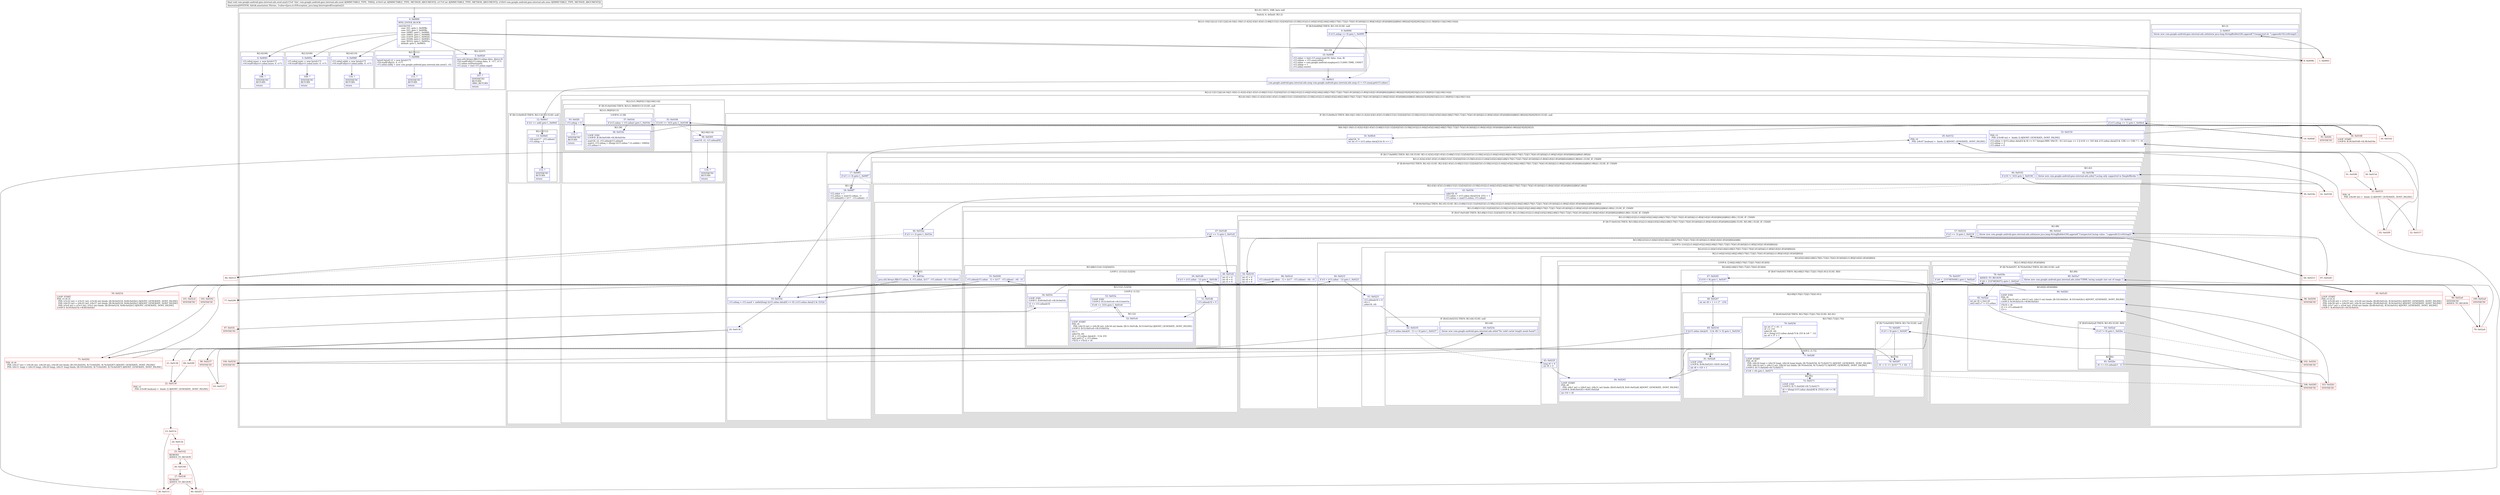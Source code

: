 digraph "CFG forcom.google.android.gms.internal.ads.zzod.zza(IILcom\/google\/android\/gms\/internal\/ads\/zzno;)V" {
subgraph cluster_Region_1734481662 {
label = "R(1:0) | DECL_VAR: byte null\l";
node [shape=record,color=blue];
subgraph cluster_SwitchRegion_1244147844 {
label = "Switch: 6, default: R(1:2)";
node [shape=record,color=blue];
Node_0 [shape=record,label="{0\:\ 0x0000|MTH_ENTER_BLOCK\l|switch(r16) \{\l    case 161: goto L_0x009b;\l    case 163: goto L_0x009b;\l    case 16981: goto L_0x006f;\l    case 18402: goto L_0x0084;\l    case 21419: goto L_0x0020;\l    case 25506: goto L_0x0045;\l    case 30322: goto L_0x005a;\l    default: goto L_0x0003;\l\}\l}"];
subgraph cluster_Region_1444380458 {
label = "R(3:(1:10)|11|(2:(2:13|112)|(2:(6:16|(1:18)(1:(1:42)(2:43|(1:45)(1:(3:48|(3:51|(1:52)|54)|55)(1:(3:58|(2:61|(2:(1:64)|(3:65|(2:66|(2:68|(3:70|(1:72)|(1:74))(1:81))(0))|(2:(1:80)|(3:82|(1:85)(0)|84)))))|86)(1:88)))))|19|20|29|33)|(2:(3:(1:38)|93|113)|(2:94|114)))))";
node [shape=record,color=blue];
subgraph cluster_IfRegion_1792079309 {
label = "IF [B:9:0x009d] THEN: R(1:10) ELSE: null";
node [shape=record,color=blue];
Node_9 [shape=record,label="{9\:\ 0x009d|if (r15.zzbap == 0) goto L_0x009f\l}"];
subgraph cluster_Region_1711522580 {
label = "R(1:10)";
node [shape=record,color=blue];
Node_10 [shape=record,label="{10\:\ 0x009f|r15.zzbav = (int) r15.zzazr.zza(r18, false, true, 8)\lr15.zzbaw = r15.zzazr.zzfw()\lr15.zzbar = com.google.android.exoplayer2.C1260C.TIME_UNSET\lr15.zzbap = 1\lr15.zzbac.reset()\l}"];
}
}
Node_11 [shape=record,label="{11\:\ 0x00c5|com.google.android.gms.internal.ads.zzog com.google.android.gms.internal.ads.zzog r2 = r15.zzazy.get(r15.zzbav)\l}"];
subgraph cluster_Region_295828684 {
label = "R(2:(2:13|112)|(2:(6:16|(1:18)(1:(1:42)(2:43|(1:45)(1:(3:48|(3:51|(1:52)|54)|55)(1:(3:58|(2:61|(2:(1:64)|(3:65|(2:66|(2:68|(3:70|(1:72)|(1:74))(1:81))(0))|(2:(1:80)|(3:82|(1:85)(0)|84)))))|86)(1:88)))))|19|20|29|33)|(2:(3:(1:38)|93|113)|(2:94|114))))";
node [shape=record,color=blue];
subgraph cluster_IfRegion_910032114 {
label = "IF [B:12:0x00cf] THEN: R(2:13|112) ELSE: null";
node [shape=record,color=blue];
Node_12 [shape=record,label="{12\:\ 0x00cf|if (r2 == null) goto L_0x00d1\l}"];
subgraph cluster_Region_436617836 {
label = "R(2:13|112)";
node [shape=record,color=blue];
Node_13 [shape=record,label="{13\:\ 0x00d1|r18.zzr(r17 \- r15.zzbaw)\lr15.zzbap = 0\l}"];
Node_112 [shape=record,label="{112\:\ ?|SYNTHETIC\lRETURN\l|return\l}"];
}
}
subgraph cluster_Region_2006295164 {
label = "R(2:(6:16|(1:18)(1:(1:42)(2:43|(1:45)(1:(3:48|(3:51|(1:52)|54)|55)(1:(3:58|(2:61|(2:(1:64)|(3:65|(2:66|(2:68|(3:70|(1:72)|(1:74))(1:81))(0))|(2:(1:80)|(3:82|(1:85)(0)|84)))))|86)(1:88)))))|19|20|29|33)|(2:(3:(1:38)|93|113)|(2:94|114)))";
node [shape=record,color=blue];
subgraph cluster_IfRegion_267830521 {
label = "IF [B:15:0x00e2] THEN: R(6:16|(1:18)(1:(1:42)(2:43|(1:45)(1:(3:48|(3:51|(1:52)|54)|55)(1:(3:58|(2:61|(2:(1:64)|(3:65|(2:66|(2:68|(3:70|(1:72)|(1:74))(1:81))(0))|(2:(1:80)|(3:82|(1:85)(0)|84)))))|86)(1:88)))))|19|20|29|33) ELSE: null";
node [shape=record,color=blue];
Node_15 [shape=record,label="{15\:\ 0x00e2|if (r15.zzbap == 1) goto L_0x00e4\l}"];
subgraph cluster_Region_1204279849 {
label = "R(6:16|(1:18)(1:(1:42)(2:43|(1:45)(1:(3:48|(3:51|(1:52)|54)|55)(1:(3:58|(2:61|(2:(1:64)|(3:65|(2:66|(2:68|(3:70|(1:72)|(1:74))(1:81))(0))|(2:(1:80)|(3:82|(1:85)(0)|84)))))|86)(1:88)))))|19|20|29|33)";
node [shape=record,color=blue];
Node_16 [shape=record,label="{16\:\ 0x00e4|zzb(r18, 3)\lint int r3 = (r15.zzbac.data[2] & 6) \>\> 1\l}"];
subgraph cluster_IfRegion_1858832398 {
label = "IF [B:17:0x00f5] THEN: R(1:18) ELSE: R(1:(1:42)(2:43|(1:45)(1:(3:48|(3:51|(1:52)|54)|55)(1:(3:58|(2:61|(2:(1:64)|(3:65|(2:66|(2:68|(3:70|(1:72)|(1:74))(1:81))(0))|(2:(1:80)|(3:82|(1:85)(0)|84)))))|86)(1:88)))))";
node [shape=record,color=blue];
Node_17 [shape=record,label="{17\:\ 0x00f5|if (r3 == 0) goto L_0x00f7\l}"];
subgraph cluster_Region_296685143 {
label = "R(1:18)";
node [shape=record,color=blue];
Node_18 [shape=record,label="{18\:\ 0x00f7|r15.zzbat = 1\lr15.zzbau = zza(r15.zzbau, 1)\lr15.zzbau[0] = (r17 \- r15.zzbaw) \- 3\l}"];
}
subgraph cluster_Region_965880620 {
label = "R(1:(1:42)(2:43|(1:45)(1:(3:48|(3:51|(1:52)|54)|55)(1:(3:58|(2:61|(2:(1:64)|(3:65|(2:66|(2:68|(3:70|(1:72)|(1:74))(1:81))(0))|(2:(1:80)|(3:82|(1:85)(0)|84)))))|86)(1:88))))) | ELSE_IF_CHAIN\l";
node [shape=record,color=blue];
subgraph cluster_IfRegion_1666119712 {
label = "IF [B:40:0x0192] THEN: R(1:42) ELSE: R(2:43|(1:45)(1:(3:48|(3:51|(1:52)|54)|55)(1:(3:58|(2:61|(2:(1:64)|(3:65|(2:66|(2:68|(3:70|(1:72)|(1:74))(1:81))(0))|(2:(1:80)|(3:82|(1:85)(0)|84)))))|86)(1:88)))) | ELSE_IF_CHAIN\l";
node [shape=record,color=blue];
Node_40 [shape=record,label="{40\:\ 0x0192|if (r16 != 163) goto L_0x0194\l}"];
subgraph cluster_Region_1520843196 {
label = "R(1:42)";
node [shape=record,color=blue];
Node_42 [shape=record,label="{42\:\ 0x019b|throw new com.google.android.gms.internal.ads.zzlm(\"Lacing only supported in SimpleBlocks.\")\l}"];
}
subgraph cluster_Region_865224969 {
label = "R(2:43|(1:45)(1:(3:48|(3:51|(1:52)|54)|55)(1:(3:58|(2:61|(2:(1:64)|(3:65|(2:66|(2:68|(3:70|(1:72)|(1:74))(1:81))(0))|(2:(1:80)|(3:82|(1:85)(0)|84)))))|86)(1:88))))";
node [shape=record,color=blue];
Node_43 [shape=record,label="{43\:\ 0x019c|zzb(r18, 4)\lr15.zzbat = (r15.zzbac.data[3] & 255) + 1\lr15.zzbau = zza(r15.zzbau, r15.zzbat)\l}"];
subgraph cluster_IfRegion_388239724 {
label = "IF [B:44:0x01ba] THEN: R(1:45) ELSE: R(1:(3:48|(3:51|(1:52)|54)|55)(1:(3:58|(2:61|(2:(1:64)|(3:65|(2:66|(2:68|(3:70|(1:72)|(1:74))(1:81))(0))|(2:(1:80)|(3:82|(1:85)(0)|84)))))|86)(1:88)))";
node [shape=record,color=blue];
Node_44 [shape=record,label="{44\:\ 0x01ba|if (r3 == 2) goto L_0x01bc\l}"];
subgraph cluster_Region_460443420 {
label = "R(1:45)";
node [shape=record,color=blue];
Node_45 [shape=record,label="{45\:\ 0x01bc|java.util.Arrays.fill(r15.zzbau, 0, r15.zzbat, ((r17 \- r15.zzbaw) \- 4) \/ r15.zzbat)\l}"];
}
subgraph cluster_Region_258653098 {
label = "R(1:(3:48|(3:51|(1:52)|54)|55)(1:(3:58|(2:61|(2:(1:64)|(3:65|(2:66|(2:68|(3:70|(1:72)|(1:74))(1:81))(0))|(2:(1:80)|(3:82|(1:85)(0)|84)))))|86)(1:88))) | ELSE_IF_CHAIN\l";
node [shape=record,color=blue];
subgraph cluster_IfRegion_310051831 {
label = "IF [B:47:0x01d0] THEN: R(3:48|(3:51|(1:52)|54)|55) ELSE: R(1:(3:58|(2:61|(2:(1:64)|(3:65|(2:66|(2:68|(3:70|(1:72)|(1:74))(1:81))(0))|(2:(1:80)|(3:82|(1:85)(0)|84)))))|86)(1:88)) | ELSE_IF_CHAIN\l";
node [shape=record,color=blue];
Node_47 [shape=record,label="{47\:\ 0x01d0|if (r3 == 1) goto L_0x01d2\l}"];
subgraph cluster_Region_5765312 {
label = "R(3:48|(3:51|(1:52)|54)|55)";
node [shape=record,color=blue];
Node_48 [shape=record,label="{48\:\ 0x01d2|int r5 = 0\lint r4 = 4\lint r3 = 0\l}"];
subgraph cluster_LoopRegion_1854592876 {
label = "LOOP:1: (3:51|(1:52)|54)";
node [shape=record,color=blue];
Node_50 [shape=record,label="{50\:\ 0x01d9|if (r3 \< (r15.zzbat \- 1)) goto L_0x01db\l}"];
subgraph cluster_Region_744168188 {
label = "R(3:51|(1:52)|54)";
node [shape=record,color=blue];
Node_51 [shape=record,label="{51\:\ 0x01db|r15.zzbau[r3] = 0\l}"];
subgraph cluster_LoopRegion_1361355653 {
label = "LOOP:2: (1:52)";
node [shape=record,color=blue];
Node_53 [shape=record,label="{53\:\ 0x01fa|LOOP_END\lLOOP:2: B:52:0x01e0\-\>B:53:0x01fa\l|if (r6 == 255) goto L_0x01e0\l}"];
subgraph cluster_Region_542241040 {
label = "R(1:52)";
node [shape=record,color=blue];
Node_52 [shape=record,label="{52\:\ 0x01e0|LOOP_START\lPHI: r4 \l  PHI: (r4v33 int) = (r4v30 int), (r4v34 int) binds: [B:51:0x01db, B:53:0x01fa] A[DONT_GENERATE, DONT_INLINE]\lLOOP:2: B:52:0x01e0\-\>B:53:0x01fa\l|r4++\lzzb(r18, r4)\lr6 = r15.zzbac.data[r4 \- 1] & 255\lint[] int[] r7 = r15.zzbau\lr7[r3] = r7[r3] + r6\l}"];
}
}
Node_54 [shape=record,label="{54\:\ 0x01fc|LOOP_END\lLOOP:1: B:49:0x01d5\-\>B:54:0x01fc\l|r5 += r15.zzbau[r3]\lr3++\l}"];
}
}
Node_55 [shape=record,label="{55\:\ 0x0204|r15.zzbau[r15.zzbat \- 1] = ((r17 \- r15.zzbaw) \- r4) \- r5\l}"];
}
subgraph cluster_Region_1693063202 {
label = "R(1:(3:58|(2:61|(2:(1:64)|(3:65|(2:66|(2:68|(3:70|(1:72)|(1:74))(1:81))(0))|(2:(1:80)|(3:82|(1:85)(0)|84)))))|86)(1:88)) | ELSE_IF_CHAIN\l";
node [shape=record,color=blue];
subgraph cluster_IfRegion_1686563361 {
label = "IF [B:57:0x0216] THEN: R(3:58|(2:61|(2:(1:64)|(3:65|(2:66|(2:68|(3:70|(1:72)|(1:74))(1:81))(0))|(2:(1:80)|(3:82|(1:85)(0)|84)))))|86) ELSE: R(1:88) | ELSE_IF_CHAIN\l";
node [shape=record,color=blue];
Node_57 [shape=record,label="{57\:\ 0x0216|if (r3 == 3) goto L_0x0218\l}"];
subgraph cluster_Region_1629966733 {
label = "R(3:58|(2:61|(2:(1:64)|(3:65|(2:66|(2:68|(3:70|(1:72)|(1:74))(1:81))(0))|(2:(1:80)|(3:82|(1:85)(0)|84)))))|86)";
node [shape=record,color=blue];
Node_58 [shape=record,label="{58\:\ 0x0218|int r5 = 0\lint r4 = 4\lint r3 = 0\l}"];
subgraph cluster_LoopRegion_1030247708 {
label = "LOOP:3: (2:61|(2:(1:64)|(3:65|(2:66|(2:68|(3:70|(1:72)|(1:74))(1:81))(0))|(2:(1:80)|(3:82|(1:85)(0)|84)))))";
node [shape=record,color=blue];
Node_60 [shape=record,label="{60\:\ 0x021f|if (r3 \< (r15.zzbat \- 1)) goto L_0x0221\l}"];
subgraph cluster_Region_2022548055 {
label = "R(2:61|(2:(1:64)|(3:65|(2:66|(2:68|(3:70|(1:72)|(1:74))(1:81))(0))|(2:(1:80)|(3:82|(1:85)(0)|84)))))";
node [shape=record,color=blue];
Node_61 [shape=record,label="{61\:\ 0x0221|r15.zzbau[r3] = 0\lr4++\lzzb(r18, r4)\l}"];
subgraph cluster_Region_1167183799 {
label = "R(2:(1:64)|(3:65|(2:66|(2:68|(3:70|(1:72)|(1:74))(1:81))(0))|(2:(1:80)|(3:82|(1:85)(0)|84))))";
node [shape=record,color=blue];
subgraph cluster_IfRegion_155323742 {
label = "IF [B:62:0x0235] THEN: R(1:64) ELSE: null";
node [shape=record,color=blue];
Node_62 [shape=record,label="{62\:\ 0x0235|if (r15.zzbac.data[r4 \- 1] == 0) goto L_0x0237\l}"];
subgraph cluster_Region_1343090998 {
label = "R(1:64)";
node [shape=record,color=blue];
Node_64 [shape=record,label="{64\:\ 0x023e|throw new com.google.android.gms.internal.ads.zzlm(\"No valid varint length mask found\")\l}"];
}
}
subgraph cluster_Region_451538618 {
label = "R(3:65|(2:66|(2:68|(3:70|(1:72)|(1:74))(1:81))(0))|(2:(1:80)|(3:82|(1:85)(0)|84)))";
node [shape=record,color=blue];
Node_65 [shape=record,label="{65\:\ 0x023f|long r6 = 0\lint r8 = 0\l}"];
subgraph cluster_LoopRegion_174106486 {
label = "LOOP:4: (2:66|(2:68|(3:70|(1:72)|(1:74))(1:81))(0))";
node [shape=record,color=blue];
subgraph cluster_Region_926118500 {
label = "R(2:66|(2:68|(3:70|(1:72)|(1:74))(1:81))(0))";
node [shape=record,color=blue];
Node_66 [shape=record,label="{66\:\ 0x0243|LOOP_START\lPHI: r8 \l  PHI: (r8v1 int) = (r8v0 int), (r8v21 int) binds: [B:65:0x023f, B:81:0x02a8] A[DONT_GENERATE, DONT_INLINE]\lLOOP:4: B:66:0x0243\-\>B:81:0x02a8\l|int r10 = r8\l}"];
subgraph cluster_IfRegion_411209871 {
label = "IF [B:67:0x0245] THEN: R(2:68|(3:70|(1:72)|(1:74))(1:81)) ELSE: R(0)";
node [shape=record,color=blue];
Node_67 [shape=record,label="{67\:\ 0x0245|if (r10 \< 8) goto L_0x0247\l}"];
subgraph cluster_Region_938426177 {
label = "R(2:68|(3:70|(1:72)|(1:74))(1:81))";
node [shape=record,color=blue];
Node_68 [shape=record,label="{68\:\ 0x0247|int int r8 = 1 \<\< (7 \- r10)\l}"];
subgraph cluster_IfRegion_1849370681 {
label = "IF [B:69:0x0254] THEN: R(3:70|(1:72)|(1:74)) ELSE: R(1:81)";
node [shape=record,color=blue];
Node_69 [shape=record,label="{69\:\ 0x0254|if ((r15.zzbac.data[r4 \- 1] & r8) != 0) goto L_0x0256\l}"];
subgraph cluster_Region_1387431356 {
label = "R(3:70|(1:72)|(1:74))";
node [shape=record,color=blue];
Node_70 [shape=record,label="{70\:\ 0x0256|int int r7 = r4 \- 1\lr4 += r10\lzzb(r18, r4)\lr6 = (long) (r15.zzbac.data[r7] & 255 & (r8 ^ \-1))\lint r8 = r7 + 1\l}"];
subgraph cluster_LoopRegion_2075238579 {
label = "LOOP:5: (1:72)";
node [shape=record,color=blue];
Node_71 [shape=record,label="{71\:\ 0x026f|LOOP_START\lPHI: r6 r8 \l  PHI: (r6v20 long) = (r6v19 long), (r6v24 long) binds: [B:70:0x0256, B:72:0x0271] A[DONT_GENERATE, DONT_INLINE]\l  PHI: (r8v14 int) = (r8v13 int), (r8v20 int) binds: [B:70:0x0256, B:72:0x0271] A[DONT_GENERATE, DONT_INLINE]\lLOOP:5: B:71:0x026f\-\>B:72:0x0271\l|if (r8 \< r4) goto L_0x0271\l}"];
subgraph cluster_Region_1099809399 {
label = "R(1:72)";
node [shape=record,color=blue];
Node_72 [shape=record,label="{72\:\ 0x0271|LOOP_END\lLOOP:5: B:71:0x026f\-\>B:72:0x0271\l|r6 = ((long) (r15.zzbac.data[r8] & 255)) \| (r6 \<\< 8)\lr8++\l}"];
}
}
subgraph cluster_IfRegion_618235666 {
label = "IF [B:73:0x0285] THEN: R(1:74) ELSE: null";
node [shape=record,color=blue];
Node_73 [shape=record,label="{73\:\ 0x0285|if (r3 \> 0) goto L_0x0287\l}"];
subgraph cluster_Region_1918897122 {
label = "R(1:74)";
node [shape=record,color=blue];
Node_74 [shape=record,label="{74\:\ 0x0287|r6 \-= (1 \<\< ((r10 * 7) + 6)) \- 1\l}"];
}
}
}
subgraph cluster_Region_1174294050 {
label = "R(1:81)";
node [shape=record,color=blue];
Node_81 [shape=record,label="{81\:\ 0x02a8|LOOP_END\lLOOP:4: B:66:0x0243\-\>B:81:0x02a8\l|int r8 = r10 + 1\l}"];
}
}
}
subgraph cluster_Region_1048548624 {
label = "R(0)";
node [shape=record,color=blue];
}
}
}
}
subgraph cluster_Region_1977096479 {
label = "R(2:(1:80)|(3:82|(1:85)(0)|84))";
node [shape=record,color=blue];
subgraph cluster_IfRegion_280489648 {
label = "IF [B:76:0x0297, B:78:0x029e] THEN: R(1:80) ELSE: null";
node [shape=record,color=blue];
Node_76 [shape=record,label="{76\:\ 0x0297|if (r6 \< \-2147483648L) goto L_0x02a0\l}"];
Node_78 [shape=record,label="{78\:\ 0x029e|ADDED_TO_REGION\l|if (r6 \> 2147483647L) goto L_0x02a0\l}"];
subgraph cluster_Region_1248051923 {
label = "R(1:80)";
node [shape=record,color=blue];
Node_80 [shape=record,label="{80\:\ 0x02a7|throw new com.google.android.gms.internal.ads.zzlm(\"EBML lacing sample size out of range.\")\l}"];
}
}
subgraph cluster_Region_730432229 {
label = "R(3:82|(1:85)(0)|84)";
node [shape=record,color=blue];
Node_82 [shape=record,label="{82\:\ 0x02ac|int int r6 = (int) r6\lint[] int[] r7 = r15.zzbau\l}"];
subgraph cluster_IfRegion_320080208 {
label = "IF [B:83:0x02af] THEN: R(1:85) ELSE: R(0)";
node [shape=record,color=blue];
Node_83 [shape=record,label="{83\:\ 0x02af|if (r3 != 0) goto L_0x02bc\l}"];
subgraph cluster_Region_1700169657 {
label = "R(1:85)";
node [shape=record,color=blue];
Node_85 [shape=record,label="{85\:\ 0x02bc|r6 += r15.zzbau[r3 \- 1]\l}"];
}
subgraph cluster_Region_1169659902 {
label = "R(0)";
node [shape=record,color=blue];
}
}
Node_84 [shape=record,label="{84\:\ 0x02b1|LOOP_END\lPHI: r6 \l  PHI: (r6v14 int) = (r6v12 int), (r6v13 int) binds: [B:102:0x02b1, B:103:0x02b1] A[DONT_GENERATE, DONT_INLINE]\lLOOP:3: B:59:0x021b\-\>B:84:0x02b1\l|r7[r3] = r6\lr5 += r15.zzbau[r3]\lr3++\l}"];
}
}
}
}
}
}
Node_86 [shape=record,label="{86\:\ 0x02c4|r15.zzbau[r15.zzbat \- 1] = ((r17 \- r15.zzbaw) \- r4) \- r5\l}"];
}
subgraph cluster_Region_1455392071 {
label = "R(1:88)";
node [shape=record,color=blue];
Node_88 [shape=record,label="{88\:\ 0x02ef|throw new com.google.android.gms.internal.ads.zzlm(new java.lang.StringBuilder(36).append(\"Unexpected lacing value: \").append(r3).toString())\l}"];
}
}
}
}
}
}
}
}
}
}
Node_19 [shape=record,label="{19\:\ 0x010e|r15.zzbaq = r15.zzaof + zzdw((long) ((r15.zzbac.data[0] \<\< 8) \| (r15.zzbac.data[1] & 255)))\l}"];
Node_20 [shape=record,label="{20\:\ 0x0136}"];
Node_29 [shape=record,label="{29\:\ 0x0152|PHI: r4 \l  PHI: (r4v47 boolean) =  binds: [] A[DONT_GENERATE, DONT_INLINE]\l}"];
Node_33 [shape=record,label="{33\:\ 0x0159|PHI: r3 \l  PHI: (r3v48 int) =  binds: [] A[DONT_GENERATE, DONT_INLINE]\l|r15.zzbax = ((r15.zzbac.data[2] & 8) == 8 ? Integer.MIN_VALUE : 0) \| (r2.type == 2 \|\| (r16 == 163 && (r15.zzbac.data[2] & 128) == 128) ? 1 : 0)\lr15.zzbap = 2\lr15.zzbas = 0\l}"];
}
}
subgraph cluster_Region_119692621 {
label = "R(2:(3:(1:38)|93|113)|(2:94|114))";
node [shape=record,color=blue];
subgraph cluster_IfRegion_839363671 {
label = "IF [B:35:0x0166] THEN: R(3:(1:38)|93|113) ELSE: null";
node [shape=record,color=blue];
Node_35 [shape=record,label="{35\:\ 0x0166|if (r16 == 163) goto L_0x0168\l}"];
subgraph cluster_Region_1722189214 {
label = "R(3:(1:38)|93|113)";
node [shape=record,color=blue];
subgraph cluster_LoopRegion_525858515 {
label = "LOOP:0: (1:38)";
node [shape=record,color=blue];
Node_37 [shape=record,label="{37\:\ 0x016c|if (r15.zzbas \< r15.zzbat) goto L_0x016e\l}"];
subgraph cluster_Region_1514922549 {
label = "R(1:38)";
node [shape=record,color=blue];
Node_38 [shape=record,label="{38\:\ 0x016e|LOOP_END\lLOOP:0: B:36:0x0168\-\>B:38:0x016e\l|zza(r18, r2, r15.zzbau[r15.zzbas])\lzza(r2, r15.zzbaq + ((long) ((r15.zzbas * r2.zzbbh) \/ 1000)))\lr15.zzbas++\l}"];
}
}
Node_93 [shape=record,label="{93\:\ 0x02fc|r15.zzbap = 0\l}"];
Node_113 [shape=record,label="{113\:\ ?|SYNTHETIC\lRETURN\l|return\l}"];
}
}
subgraph cluster_Region_927475833 {
label = "R(2:94|114)";
node [shape=record,color=blue];
Node_94 [shape=record,label="{94\:\ 0x0301|zza(r18, r2, r15.zzbau[0])\l}"];
Node_114 [shape=record,label="{114\:\ ?|SYNTHETIC\lRETURN\l|return\l}"];
}
}
}
}
}
subgraph cluster_Region_176818241 {
label = "R(2:6|110)";
node [shape=record,color=blue];
Node_6 [shape=record,label="{6\:\ 0x006f|r15.zzbal.zzbbi = new byte[r17]\lr18.readFully(r15.zzbal.zzbbi, 0, r17)\l}"];
Node_110 [shape=record,label="{110\:\ ?|SYNTHETIC\lRETURN\l|return\l}"];
}
subgraph cluster_Region_626839463 {
label = "R(2:7|111)";
node [shape=record,color=blue];
Node_7 [shape=record,label="{7\:\ 0x0084|byte[] byte[] r2 = new byte[r17]\lr18.readFully(r2, 0, r17)\lr15.zzbal.zzbbj = new com.google.android.gms.internal.ads.zznx(1, r2)\l}"];
Node_111 [shape=record,label="{111\:\ ?|SYNTHETIC\lRETURN\l|return\l}"];
}
subgraph cluster_Region_98596947 {
label = "R(2:3|107)";
node [shape=record,color=blue];
Node_3 [shape=record,label="{3\:\ 0x0020|java.util.Arrays.fill(r15.zzbae.data, (byte) 0)\lr18.readFully(r15.zzbae.data, 4 \- r17, r17)\lr15.zzbae.setPosition(0)\lr15.zzanz = (int) r15.zzbae.zzge()\l}"];
Node_107 [shape=record,label="{107\:\ ?|SYNTHETIC\lRETURN\lORIG_RETURN\l|return\l}"];
}
subgraph cluster_Region_1471710980 {
label = "R(2:4|108)";
node [shape=record,color=blue];
Node_4 [shape=record,label="{4\:\ 0x0045|r15.zzbal.zzaov = new byte[r17]\lr18.readFully(r15.zzbal.zzaov, 0, r17)\l}"];
Node_108 [shape=record,label="{108\:\ ?|SYNTHETIC\lRETURN\l|return\l}"];
}
subgraph cluster_Region_2012811854 {
label = "R(2:5|109)";
node [shape=record,color=blue];
Node_5 [shape=record,label="{5\:\ 0x005a|r15.zzbal.zzatv = new byte[r17]\lr18.readFully(r15.zzbal.zzatv, 0, r17)\l}"];
Node_109 [shape=record,label="{109\:\ ?|SYNTHETIC\lRETURN\l|return\l}"];
}
subgraph cluster_Region_762041584 {
label = "R(1:2)";
node [shape=record,color=blue];
Node_2 [shape=record,label="{2\:\ 0x001f|throw new com.google.android.gms.internal.ads.zzlm(new java.lang.StringBuilder(26).append(\"Unexpected id: \").append(r16).toString())\l}"];
}
}
}
Node_1 [shape=record,color=red,label="{1\:\ 0x0003}"];
Node_8 [shape=record,color=red,label="{8\:\ 0x009b}"];
Node_14 [shape=record,color=red,label="{14\:\ 0x00df}"];
Node_21 [shape=record,color=red,label="{21\:\ 0x0138}"];
Node_22 [shape=record,color=red,label="{22\:\ 0x0139|PHI: r3 \l  PHI: (r3v46 boolean) =  binds: [] A[DONT_GENERATE, DONT_INLINE]\l}"];
Node_23 [shape=record,color=red,label="{23\:\ 0x013c}"];
Node_24 [shape=record,color=red,label="{24\:\ 0x013e}"];
Node_25 [shape=record,color=red,label="{25\:\ 0x0142|REMOVE\lADDED_TO_REGION\l}"];
Node_26 [shape=record,color=red,label="{26\:\ 0x0144}"];
Node_27 [shape=record,color=red,label="{27\:\ 0x014f|REMOVE\lADDED_TO_REGION\l}"];
Node_28 [shape=record,color=red,label="{28\:\ 0x0151}"];
Node_30 [shape=record,color=red,label="{30\:\ 0x0154}"];
Node_31 [shape=record,color=red,label="{31\:\ 0x0155|PHI: r4 \l  PHI: (r4v49 int) =  binds: [] A[DONT_GENERATE, DONT_INLINE]\l}"];
Node_32 [shape=record,color=red,label="{32\:\ 0x0157}"];
Node_34 [shape=record,color=red,label="{34\:\ 0x0162}"];
Node_36 [shape=record,color=red,label="{36\:\ 0x0168|LOOP_START\lLOOP:0: B:36:0x0168\-\>B:38:0x016e\l}"];
Node_39 [shape=record,color=red,label="{39\:\ 0x018e}"];
Node_41 [shape=record,color=red,label="{41\:\ 0x0194}"];
Node_46 [shape=record,color=red,label="{46\:\ 0x01cf}"];
Node_49 [shape=record,color=red,label="{49\:\ 0x01d5|LOOP_START\lPHI: r3 r4 r5 \l  PHI: (r3v28 int) = (r3v27 int), (r3v30 int) binds: [B:48:0x01d2, B:54:0x01fc] A[DONT_GENERATE, DONT_INLINE]\l  PHI: (r4v30 int) = (r4v29 int), (r4v34 int) binds: [B:48:0x01d2, B:54:0x01fc] A[DONT_GENERATE, DONT_INLINE]\l  PHI: (r5v7 int) = (r5v6 int), (r5v8 int) binds: [B:48:0x01d2, B:54:0x01fc] A[DONT_GENERATE, DONT_INLINE]\lLOOP:1: B:49:0x01d5\-\>B:54:0x01fc\l}"];
Node_56 [shape=record,color=red,label="{56\:\ 0x0215}"];
Node_59 [shape=record,color=red,label="{59\:\ 0x021b|LOOP_START\lPHI: r3 r4 r5 \l  PHI: (r3v22 int) = (r3v21 int), (r3v26 int) binds: [B:58:0x0218, B:84:0x02b1] A[DONT_GENERATE, DONT_INLINE]\l  PHI: (r4v23 int) = (r4v22 int), (r4v27 int) binds: [B:58:0x0218, B:84:0x02b1] A[DONT_GENERATE, DONT_INLINE]\l  PHI: (r5v4 int) = (r5v3 int), (r5v5 int) binds: [B:58:0x0218, B:84:0x02b1] A[DONT_GENERATE, DONT_INLINE]\lLOOP:3: B:59:0x021b\-\>B:84:0x02b1\l}"];
Node_63 [shape=record,color=red,label="{63\:\ 0x0237}"];
Node_75 [shape=record,color=red,label="{75\:\ 0x0292|PHI: r4 r6 \l  PHI: (r4v27 int) = (r4v26 int), (r4v28 int), (r4v28 int) binds: [B:105:0x0292, B:73:0x0285, B:74:0x0287] A[DONT_GENERATE, DONT_INLINE]\l  PHI: (r6v11 long) = (r6v10 long), (r6v20 long), (r6v21 long) binds: [B:105:0x0292, B:73:0x0285, B:74:0x0287] A[DONT_GENERATE, DONT_INLINE]\l}"];
Node_77 [shape=record,color=red,label="{77\:\ 0x0299}"];
Node_79 [shape=record,color=red,label="{79\:\ 0x02a0}"];
Node_87 [shape=record,color=red,label="{87\:\ 0x02d5}"];
Node_89 [shape=record,color=red,label="{89\:\ 0x02f0}"];
Node_90 [shape=record,color=red,label="{90\:\ 0x02f3}"];
Node_91 [shape=record,color=red,label="{91\:\ 0x02f6}"];
Node_92 [shape=record,color=red,label="{92\:\ 0x02f9}"];
Node_95 [shape=record,color=red,label="{95\:\ 0x02fc|SYNTHETIC\l}"];
Node_96 [shape=record,color=red,label="{96\:\ 0x0204|SYNTHETIC\l}"];
Node_97 [shape=record,color=red,label="{97\:\ 0x01fc|SYNTHETIC\l}"];
Node_98 [shape=record,color=red,label="{98\:\ 0x0237|SYNTHETIC\l}"];
Node_99 [shape=record,color=red,label="{99\:\ 0x02a0|SYNTHETIC\lADDED_TO_REGION\l}"];
Node_100 [shape=record,color=red,label="{100\:\ 0x02a0|SYNTHETIC\l}"];
Node_101 [shape=record,color=red,label="{101\:\ 0x02c4|SYNTHETIC\l}"];
Node_102 [shape=record,color=red,label="{102\:\ 0x02b1|SYNTHETIC\l}"];
Node_103 [shape=record,color=red,label="{103\:\ 0x02b1|SYNTHETIC\l}"];
Node_104 [shape=record,color=red,label="{104\:\ 0x0256|SYNTHETIC\l}"];
Node_105 [shape=record,color=red,label="{105\:\ 0x0292|SYNTHETIC\l}"];
Node_106 [shape=record,color=red,label="{106\:\ 0x0285|SYNTHETIC\l}"];
MethodNode[shape=record,label="{final void com.google.android.gms.internal.ads.zzod.zza((r15v0 'this' com.google.android.gms.internal.ads.zzod A[IMMUTABLE_TYPE, THIS]), (r16v0 int A[IMMUTABLE_TYPE, METHOD_ARGUMENT]), (r17v0 int A[IMMUTABLE_TYPE, METHOD_ARGUMENT]), (r18v0 com.google.android.gms.internal.ads.zzno A[IMMUTABLE_TYPE, METHOD_ARGUMENT]))  | Annotation[SYSTEM, dalvik.annotation.Throws, \{value=[java.io.IOException, java.lang.InterruptedException]\}]\l}"];
MethodNode -> Node_0;
Node_0 -> Node_1;
Node_0 -> Node_3;
Node_0 -> Node_4;
Node_0 -> Node_5;
Node_0 -> Node_6;
Node_0 -> Node_7;
Node_0 -> Node_8;
Node_9 -> Node_10;
Node_9 -> Node_11[style=dashed];
Node_10 -> Node_11;
Node_11 -> Node_12;
Node_12 -> Node_13;
Node_12 -> Node_14[style=dashed];
Node_13 -> Node_112;
Node_15 -> Node_16;
Node_15 -> Node_34[style=dashed];
Node_16 -> Node_17;
Node_17 -> Node_18;
Node_17 -> Node_39[style=dashed];
Node_18 -> Node_19;
Node_40 -> Node_41;
Node_40 -> Node_43[style=dashed];
Node_43 -> Node_44;
Node_44 -> Node_45;
Node_44 -> Node_46[style=dashed];
Node_45 -> Node_19;
Node_47 -> Node_48;
Node_47 -> Node_56[style=dashed];
Node_48 -> Node_49;
Node_50 -> Node_51;
Node_50 -> Node_96[style=dashed];
Node_51 -> Node_52;
Node_53 -> Node_52;
Node_53 -> Node_97[style=dashed];
Node_52 -> Node_53;
Node_54 -> Node_49;
Node_55 -> Node_19;
Node_57 -> Node_58;
Node_57 -> Node_87[style=dashed];
Node_58 -> Node_59;
Node_60 -> Node_61;
Node_60 -> Node_101[style=dashed];
Node_61 -> Node_62;
Node_62 -> Node_65[style=dashed];
Node_62 -> Node_98;
Node_65 -> Node_66;
Node_66 -> Node_67;
Node_67 -> Node_68;
Node_67 -> Node_105[style=dashed];
Node_68 -> Node_69;
Node_69 -> Node_81[style=dashed];
Node_69 -> Node_104;
Node_70 -> Node_71;
Node_71 -> Node_72;
Node_71 -> Node_106[style=dashed];
Node_72 -> Node_71;
Node_73 -> Node_74;
Node_73 -> Node_75[style=dashed];
Node_74 -> Node_75;
Node_81 -> Node_66;
Node_76 -> Node_77[style=dashed];
Node_76 -> Node_99;
Node_78 -> Node_82[style=dashed];
Node_78 -> Node_100;
Node_82 -> Node_83;
Node_83 -> Node_85;
Node_83 -> Node_102[style=dashed];
Node_85 -> Node_103;
Node_84 -> Node_59;
Node_86 -> Node_19;
Node_19 -> Node_20;
Node_20 -> Node_21;
Node_20 -> Node_89;
Node_29 -> Node_30;
Node_29 -> Node_91;
Node_33 -> Node_34;
Node_35 -> Node_36;
Node_35 -> Node_94[style=dashed];
Node_37 -> Node_38;
Node_37 -> Node_95[style=dashed];
Node_38 -> Node_36;
Node_93 -> Node_113;
Node_94 -> Node_114;
Node_6 -> Node_110;
Node_7 -> Node_111;
Node_3 -> Node_107;
Node_4 -> Node_108;
Node_5 -> Node_109;
Node_1 -> Node_2;
Node_8 -> Node_9;
Node_14 -> Node_15;
Node_21 -> Node_22;
Node_22 -> Node_23;
Node_23 -> Node_24;
Node_23 -> Node_28;
Node_24 -> Node_25;
Node_25 -> Node_26;
Node_25 -> Node_90;
Node_26 -> Node_27;
Node_27 -> Node_28;
Node_27 -> Node_90;
Node_28 -> Node_29;
Node_30 -> Node_31;
Node_31 -> Node_32;
Node_31 -> Node_92;
Node_32 -> Node_33;
Node_34 -> Node_35;
Node_36 -> Node_37;
Node_39 -> Node_40;
Node_41 -> Node_42;
Node_46 -> Node_47;
Node_49 -> Node_50;
Node_56 -> Node_57;
Node_59 -> Node_60;
Node_63 -> Node_64;
Node_75 -> Node_76;
Node_77 -> Node_78;
Node_79 -> Node_80;
Node_87 -> Node_88;
Node_89 -> Node_22;
Node_90 -> Node_29;
Node_91 -> Node_31;
Node_92 -> Node_33;
Node_95 -> Node_93;
Node_96 -> Node_55;
Node_97 -> Node_54;
Node_98 -> Node_63;
Node_99 -> Node_79;
Node_100 -> Node_79;
Node_101 -> Node_86;
Node_102 -> Node_84;
Node_103 -> Node_84;
Node_104 -> Node_70;
Node_105 -> Node_75;
Node_106 -> Node_73;
}

